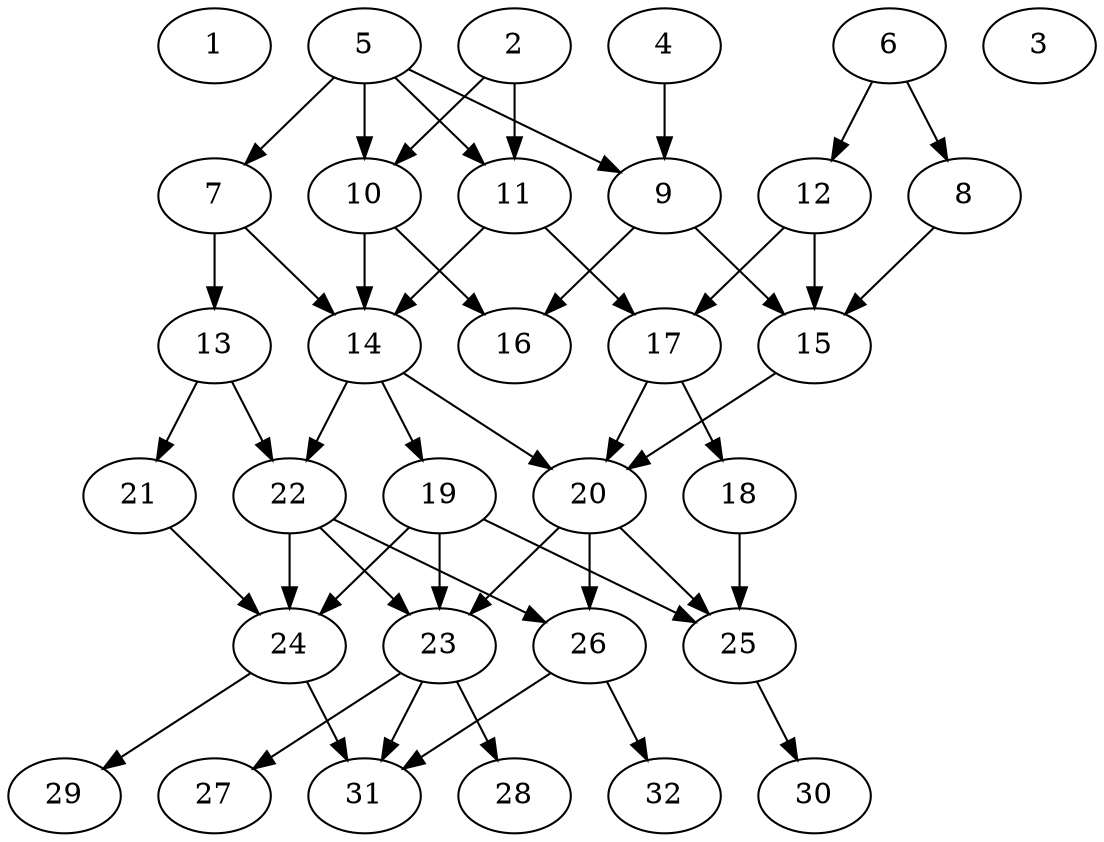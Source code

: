 // DAG (tier=2-normal, mode=data, n=32, ccr=0.405, fat=0.581, density=0.549, regular=0.564, jump=0.112, mindata=2097152, maxdata=16777216)
// DAG automatically generated by daggen at Sun Aug 24 16:33:34 2025
// /home/ermia/Project/Environments/daggen/bin/daggen --dot --ccr 0.405 --fat 0.581 --regular 0.564 --density 0.549 --jump 0.112 --mindata 2097152 --maxdata 16777216 -n 32 
digraph G {
  1 [size="6302444449593205", alpha="0.05", expect_size="3151222224796602"]
  2 [size="427913786416636624896", alpha="0.16", expect_size="213956893208318312448"]
  2 -> 10 [size ="454284067995648"]
  2 -> 11 [size ="454284067995648"]
  3 [size="615634791664561664", alpha="0.15", expect_size="307817395832280832"]
  4 [size="19333899149882764", alpha="0.18", expect_size="9666949574941382"]
  4 -> 9 [size ="601238009806848"]
  5 [size="160762012089974784000", alpha="0.04", expect_size="80381006044987392000"]
  5 -> 7 [size ="236526030028800"]
  5 -> 9 [size ="236526030028800"]
  5 -> 10 [size ="236526030028800"]
  5 -> 11 [size ="236526030028800"]
  6 [size="24839799809796236", alpha="0.15", expect_size="12419899904898118"]
  6 -> 8 [size ="408696337203200"]
  6 -> 12 [size ="408696337203200"]
  7 [size="1510551208002060288000", alpha="0.17", expect_size="755275604001030144000"]
  7 -> 13 [size ="1053206721331200"]
  7 -> 14 [size ="1053206721331200"]
  8 [size="20736124086483004", alpha="0.15", expect_size="10368062043241502"]
  8 -> 15 [size ="644456697036800"]
  9 [size="62291982470462536", alpha="0.01", expect_size="31145991235231268"]
  9 -> 15 [size ="1125076422361088"]
  9 -> 16 [size ="1125076422361088"]
  10 [size="4820720959394858", alpha="0.14", expect_size="2410360479697429"]
  10 -> 14 [size ="156696546639872"]
  10 -> 16 [size ="156696546639872"]
  11 [size="989400869265351901184", alpha="0.20", expect_size="494700434632675950592"]
  11 -> 14 [size ="794337097023488"]
  11 -> 17 [size ="794337097023488"]
  12 [size="48452193263555464", alpha="0.03", expect_size="24226096631777732"]
  12 -> 15 [size ="1901808574267392"]
  12 -> 17 [size ="1901808574267392"]
  13 [size="1396659214271752699904", alpha="0.19", expect_size="698329607135876349952"]
  13 -> 21 [size ="999578610434048"]
  13 -> 22 [size ="999578610434048"]
  14 [size="145980916809766797312", alpha="0.17", expect_size="72990458404883398656"]
  14 -> 19 [size ="221796171251712"]
  14 -> 20 [size ="221796171251712"]
  14 -> 22 [size ="221796171251712"]
  15 [size="1527222113659542528", alpha="0.18", expect_size="763611056829771264"]
  15 -> 20 [size ="524063319523328"]
  16 [size="16619262088217182", alpha="0.02", expect_size="8309631044108591"]
  17 [size="467269683901381888", alpha="0.08", expect_size="233634841950690944"]
  17 -> 18 [size ="254309342117888"]
  17 -> 20 [size ="254309342117888"]
  18 [size="6564714886164021248", alpha="0.11", expect_size="3282357443082010624"]
  18 -> 25 [size ="2232599464378368"]
  19 [size="23657325932582228", alpha="0.07", expect_size="11828662966291114"]
  19 -> 23 [size ="560615915520000"]
  19 -> 24 [size ="560615915520000"]
  19 -> 25 [size ="560615915520000"]
  20 [size="2923571825948795392", alpha="0.11", expect_size="1461785912974397696"]
  20 -> 23 [size ="1957533484843008"]
  20 -> 25 [size ="1957533484843008"]
  20 -> 26 [size ="1957533484843008"]
  21 [size="3048290475177248256", alpha="0.18", expect_size="1524145237588624128"]
  21 -> 24 [size ="1191507176456192"]
  22 [size="2110800124505255680", alpha="0.07", expect_size="1055400062252627840"]
  22 -> 23 [size ="2102357642969088"]
  22 -> 24 [size ="2102357642969088"]
  22 -> 26 [size ="2102357642969088"]
  23 [size="336198826920003328", alpha="0.13", expect_size="168099413460001664"]
  23 -> 27 [size ="229979526791168"]
  23 -> 28 [size ="229979526791168"]
  23 -> 31 [size ="229979526791168"]
  24 [size="93449101946958288", alpha="0.02", expect_size="46724550973479144"]
  24 -> 29 [size ="1653340287008768"]
  24 -> 31 [size ="1653340287008768"]
  25 [size="676310853420530532352", alpha="0.09", expect_size="338155426710265266176"]
  25 -> 30 [size ="616388070735872"]
  26 [size="2714079081452118474752", alpha="0.05", expect_size="1357039540726059237376"]
  26 -> 31 [size ="1556580738793472"]
  26 -> 32 [size ="1556580738793472"]
  27 [size="7799468431503966", alpha="0.03", expect_size="3899734215751983"]
  28 [size="3705661152209164828672", alpha="0.12", expect_size="1852830576104582414336"]
  29 [size="3257208753292023169024", alpha="0.17", expect_size="1628604376646011584512"]
  30 [size="555102987047513856", alpha="0.13", expect_size="277551493523756928"]
  31 [size="1921189494043915520", alpha="0.11", expect_size="960594747021957760"]
  32 [size="140832542835522704", alpha="0.15", expect_size="70416271417761352"]
}